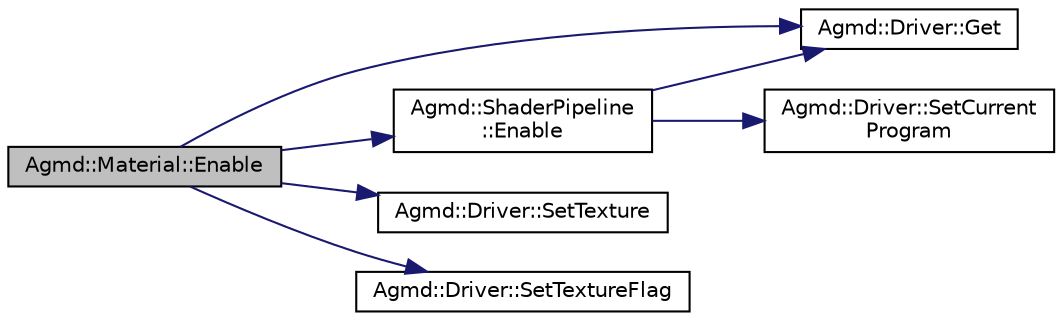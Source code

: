 digraph "Agmd::Material::Enable"
{
  edge [fontname="Helvetica",fontsize="10",labelfontname="Helvetica",labelfontsize="10"];
  node [fontname="Helvetica",fontsize="10",shape=record];
  rankdir="LR";
  Node1 [label="Agmd::Material::Enable",height=0.2,width=0.4,color="black", fillcolor="grey75", style="filled" fontcolor="black"];
  Node1 -> Node2 [color="midnightblue",fontsize="10",style="solid",fontname="Helvetica"];
  Node2 [label="Agmd::Driver::Get",height=0.2,width=0.4,color="black", fillcolor="white", style="filled",URL="$class_agmd_1_1_driver.html#aedf84a4d782cbaad6a5d5eb1fd17b682"];
  Node1 -> Node3 [color="midnightblue",fontsize="10",style="solid",fontname="Helvetica"];
  Node3 [label="Agmd::ShaderPipeline\l::Enable",height=0.2,width=0.4,color="black", fillcolor="white", style="filled",URL="$class_agmd_1_1_shader_pipeline.html#a9b2a82ed06dcc68878826d55bfc859c7"];
  Node3 -> Node2 [color="midnightblue",fontsize="10",style="solid",fontname="Helvetica"];
  Node3 -> Node4 [color="midnightblue",fontsize="10",style="solid",fontname="Helvetica"];
  Node4 [label="Agmd::Driver::SetCurrent\lProgram",height=0.2,width=0.4,color="black", fillcolor="white", style="filled",URL="$class_agmd_1_1_driver.html#ac6d8e0a25e5bac4591731a006338eeb3"];
  Node1 -> Node5 [color="midnightblue",fontsize="10",style="solid",fontname="Helvetica"];
  Node5 [label="Agmd::Driver::SetTexture",height=0.2,width=0.4,color="black", fillcolor="white", style="filled",URL="$class_agmd_1_1_driver.html#ae64ea2bdfb1bc1b114184d1135b613ff"];
  Node1 -> Node6 [color="midnightblue",fontsize="10",style="solid",fontname="Helvetica"];
  Node6 [label="Agmd::Driver::SetTextureFlag",height=0.2,width=0.4,color="black", fillcolor="white", style="filled",URL="$class_agmd_1_1_driver.html#a77c765bf0e8a52d67fb3d5ab00a9513f"];
}
